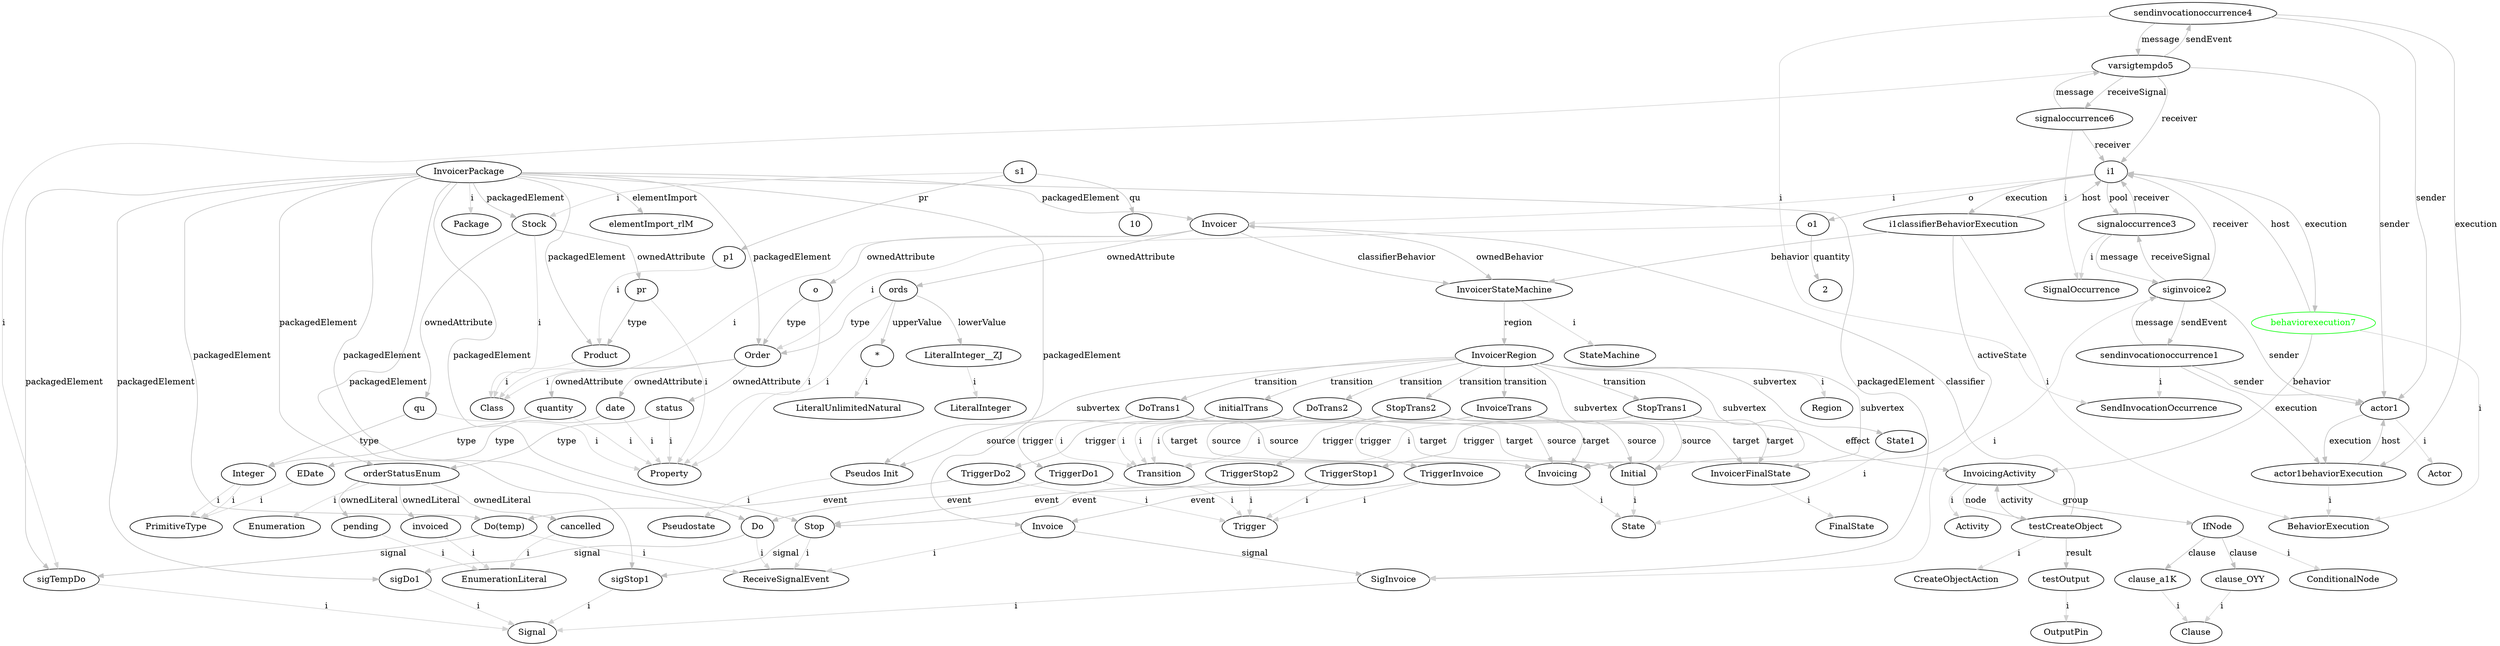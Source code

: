 digraph umlMetamodel {
	"InvoicerPackage" -> "Package" [label="i", color="lightgrey"]
	"InvoicerPackage" -> "elementImport_rlM" [label="elementImport", color="grey"]
	"InvoicerPackage" -> "Invoicer" [label="packagedElement", color="grey"]
	"Invoicer" -> "Class" [label="i", color="lightgrey"]
	"Invoicer" -> "InvoicerStateMachine" [label="classifierBehavior", color="grey"]
	"Invoicer" -> "o" [label="ownedAttribute", color="grey"]
	"o" -> "Property" [label="i", color="lightgrey"]
	"o" -> "Order" [label="type", color="grey"]
	"Invoicer" -> "ords" [label="ownedAttribute", color="grey"]
	"ords" -> "Property" [label="i", color="lightgrey"]
	"ords" -> "Order" [label="type", color="grey"]
	"ords" -> "*" [label="upperValue", color="grey"]
	"*" -> "LiteralUnlimitedNatural" [label="i", color="lightgrey"]
	"ords" -> "LiteralInteger__ZJ" [label="lowerValue", color="grey"]
	"LiteralInteger__ZJ" -> "LiteralInteger" [label="i", color="lightgrey"]
	"Invoicer" -> "InvoicerStateMachine" [label="ownedBehavior", color="grey"]
	"InvoicerStateMachine" -> "StateMachine" [label="i", color="lightgrey"]
	"InvoicerStateMachine" -> "InvoicerRegion" [label="region", color="grey"]
	"InvoicerRegion" -> "Region" [label="i", color="lightgrey"]
	"InvoicerRegion" -> "State1" [label="subvertex", color="grey"]
	"State1" -> "State" [label="i", color="lightgrey"]
	"InvoicerRegion" -> "Initial" [label="subvertex", color="grey"]
	"Initial" -> "State" [label="i", color="lightgrey"]
	"InvoicerRegion" -> "Pseudos Init" [label="subvertex", color="grey"]
	"Pseudos Init" -> "Pseudostate" [label="i", color="lightgrey"]
	"InvoicerRegion" -> "Invoicing" [label="subvertex", color="grey"]
	"Invoicing" -> "State" [label="i", color="lightgrey"]
	"InvoicerRegion" -> "InvoicerFinalState" [label="subvertex", color="grey"]
	"InvoicerFinalState" -> "FinalState" [label="i", color="lightgrey"]
	"InvoicerRegion" -> "initialTrans" [label="transition", color="grey"]
	"initialTrans" -> "Transition" [label="i", color="lightgrey"]
	"initialTrans" -> "Pseudos Init" [label="source", color="grey"]
	"initialTrans" -> "Initial" [label="target", color="grey"]
	"InvoicerRegion" -> "InvoiceTrans" [label="transition", color="grey"]
	"InvoiceTrans" -> "Transition" [label="i", color="lightgrey"]
	"InvoiceTrans" -> "Initial" [label="source", color="grey"]
	"InvoiceTrans" -> "Invoicing" [label="target", color="grey"]
	"InvoiceTrans" -> "TriggerInvoice" [label="trigger", color="grey"]
	"TriggerInvoice" -> "Trigger" [label="i", color="lightgrey"]
	"TriggerInvoice" -> "Invoice" [label="event", color="grey"]
	"InvoicerRegion" -> "DoTrans1" [label="transition", color="grey"]
	"DoTrans1" -> "Transition" [label="i", color="lightgrey"]
	"DoTrans1" -> "Invoicing" [label="source", color="grey"]
	"DoTrans1" -> "Initial" [label="target", color="grey"]
	"DoTrans1" -> "TriggerDo1" [label="trigger", color="grey"]
	"TriggerDo1" -> "Trigger" [label="i", color="lightgrey"]
	"TriggerDo1" -> "Do" [label="event", color="grey"]
	"InvoicerRegion" -> "StopTrans1" [label="transition", color="grey"]
	"StopTrans1" -> "Transition" [label="i", color="lightgrey"]
	"StopTrans1" -> "Initial" [label="source", color="grey"]
	"StopTrans1" -> "InvoicerFinalState" [label="target", color="grey"]
	"StopTrans1" -> "TriggerStop1" [label="trigger", color="grey"]
	"TriggerStop1" -> "Trigger" [label="i", color="lightgrey"]
	"TriggerStop1" -> "Stop" [label="event", color="grey"]
	"InvoicerRegion" -> "StopTrans2" [label="transition", color="grey"]
	"StopTrans2" -> "Transition" [label="i", color="lightgrey"]
	"StopTrans2" -> "Invoicing" [label="source", color="grey"]
	"StopTrans2" -> "InvoicerFinalState" [label="target", color="grey"]
	"StopTrans2" -> "TriggerStop2" [label="trigger", color="grey"]
	"TriggerStop2" -> "Trigger" [label="i", color="lightgrey"]
	"TriggerStop2" -> "Stop" [label="event", color="grey"]
	"InvoicerRegion" -> "DoTrans2" [label="transition", color="grey"]
	"DoTrans2" -> "Transition" [label="i", color="lightgrey"]
	"InvoicingActivity" -> "Activity" [label="i", color="lightgrey"]
	"InvoicingActivity" -> "testCreateObject" [label="node", color="grey"]
	"testCreateObject" -> "InvoicingActivity" [label="activity", color="grey"]
	"testCreateObject" -> "CreateObjectAction" [label="i", color="lightgrey"]
	"testCreateObject" -> "Invoicer" [label="classifier", color="grey"]
	"testCreateObject" -> "testOutput" [label="result", color="grey"]
	"testOutput" -> "OutputPin" [label="i", color="lightgrey"]
	"InvoicingActivity" -> "IfNode" [label="group", color="grey"]
	"IfNode" -> "ConditionalNode" [label="i", color="lightgrey"]
	"IfNode" -> "clause_OYY" [label="clause", color="grey"]
	"clause_OYY" -> "Clause" [label="i", color="lightgrey"]
	"IfNode" -> "clause_a1K" [label="clause", color="grey"]
	"clause_a1K" -> "Clause" [label="i", color="lightgrey"]
	"DoTrans2" -> "TriggerDo2" [label="trigger", color="grey"]
	"TriggerDo2" -> "Trigger" [label="i", color="lightgrey"]
	"TriggerDo2" -> "Do(temp)" [label="event", color="grey"]
	"InvoicerPackage" -> "Do" [label="packagedElement", color="grey"]
	"Do" -> "ReceiveSignalEvent" [label="i", color="lightgrey"]
	"Do" -> "sigDo1" [label="signal", color="grey"]
	"InvoicerPackage" -> "sigDo1" [label="packagedElement", color="grey"]
	"sigDo1" -> "Signal" [label="i", color="lightgrey"]
	"InvoicerPackage" -> "Do(temp)" [label="packagedElement", color="grey"]
	"Do(temp)" -> "ReceiveSignalEvent" [label="i", color="lightgrey"]
	"Do(temp)" -> "sigTempDo" [label="signal", color="grey"]
	"InvoicerPackage" -> "sigTempDo" [label="packagedElement", color="grey"]
	"sigTempDo" -> "Signal" [label="i", color="lightgrey"]
	"InvoicerPackage" -> "Stop" [label="packagedElement", color="grey"]
	"Stop" -> "ReceiveSignalEvent" [label="i", color="lightgrey"]
	"Stop" -> "sigStop1" [label="signal", color="grey"]
	"InvoicerPackage" -> "sigStop1" [label="packagedElement", color="grey"]
	"sigStop1" -> "Signal" [label="i", color="lightgrey"]
	"InvoicerPackage" -> "Invoice" [label="packagedElement", color="grey"]
	"Invoice" -> "ReceiveSignalEvent" [label="i", color="lightgrey"]
	"Invoice" -> "SigInvoice" [label="signal", color="grey"]
	"InvoicerPackage" -> "SigInvoice" [label="packagedElement", color="grey"]
	"SigInvoice" -> "Signal" [label="i", color="lightgrey"]
	"InvoicerPackage" -> "Order" [label="packagedElement", color="grey"]
	"Order" -> "Class" [label="i", color="lightgrey"]
	"Order" -> "quantity" [label="ownedAttribute", color="grey"]
	"quantity" -> "Property" [label="i", color="lightgrey"]
	"quantity" -> "Integer" [label="type", color="grey"]
	"Integer" -> "PrimitiveType" [label="i", color="lightgrey"]
	"Order" -> "date" [label="ownedAttribute", color="grey"]
	"date" -> "Property" [label="i", color="lightgrey"]
	"date" -> "EDate" [label="type", color="grey"]
	"EDate" -> "PrimitiveType" [label="i", color="lightgrey"]
	"Order" -> "status" [label="ownedAttribute", color="grey"]
	"status" -> "Property" [label="i", color="lightgrey"]
	"status" -> "orderStatusEnum" [label="type", color="grey"]
	"InvoicerPackage" -> "Stock" [label="packagedElement", color="grey"]
	"Stock" -> "Class" [label="i", color="lightgrey"]
	"Stock" -> "pr" [label="ownedAttribute", color="grey"]
	"pr" -> "Property" [label="i", color="lightgrey"]
	"pr" -> "Product" [label="type", color="grey"]
	"Stock" -> "qu" [label="ownedAttribute", color="grey"]
	"qu" -> "Property" [label="i", color="lightgrey"]
	"qu" -> "Integer" [label="type", color="grey"]
	"Integer" -> "PrimitiveType" [label="i", color="lightgrey"]
	"InvoicerPackage" -> "Product" [label="packagedElement", color="grey"]
	"Product" -> "Class" [label="i", color="lightgrey"]
	"InvoicerPackage" -> "orderStatusEnum" [label="packagedElement", color="grey"]
	"orderStatusEnum" -> "Enumeration" [label="i", color="lightgrey"]
	"orderStatusEnum" -> "pending" [label="ownedLiteral", color="grey"]
	"pending" -> "EnumerationLiteral" [label="i", color="lightgrey"]
	"orderStatusEnum" -> "invoiced" [label="ownedLiteral", color="grey"]
	"invoiced" -> "EnumerationLiteral" [label="i", color="lightgrey"]
	"orderStatusEnum" -> "cancelled" [label="ownedLiteral", color="grey"]
	"cancelled" -> "EnumerationLiteral" [label="i", color="lightgrey"]
	"i1" -> "Invoicer" [label="i", color="lightgrey"]
	"i1classifierBehaviorExecution" -> "BehaviorExecution" [label="i", color="lightgrey"]
	"i1" -> "i1classifierBehaviorExecution" [label="execution", color="grey"]
	"i1classifierBehaviorExecution" -> "i1" [label="host", color="grey"]
	"i1classifierBehaviorExecution" -> "InvoicerStateMachine" [label="behavior", color="grey"]
	"i1" -> "o1" [label="o", color="grey"]
	"o1" -> "Order" [label="i", color="lightgrey"]
	"o1" -> "2" [label="quantity", color="grey"]
	"s1" -> "Stock" [label="i", color="lightgrey"]
	"s1" -> "p1" [label="pr", color="grey"]
	"s1" -> "10" [label="qu", color="grey"]
	"p1" -> "Product" [label="i", color="lightgrey"]
	"actor1" -> "Actor" [label="i", color="lightgrey"]
	"actor1behaviorExecution" -> "BehaviorExecution" [label="i", color="lightgrey"]
	"actor1" -> "actor1behaviorExecution" [label="execution", color="grey"]
	"actor1behaviorExecution" -> "actor1" [label="host", color="grey"]
	"sendinvocationoccurrence1" -> "SendInvocationOccurrence" [label="i", color="lightgrey"]
	"sendinvocationoccurrence1" -> "siginvoice2" [label="message", color="grey"]
	"siginvoice2" -> "sendinvocationoccurrence1" [label="sendEvent", color="grey"]
	"siginvoice2" -> "signaloccurrence3" [label="receiveSignal", color="grey"]
	"signaloccurrence3" -> "siginvoice2" [label="message", color="grey"]
	"signaloccurrence3" -> "SignalOccurrence" [label="i", color="lightgrey"]
	"siginvoice2" -> "SigInvoice" [label="i", color="lightgrey"]
	"signaloccurrence3" -> "i1" [label="receiver", color="grey"]
	"i1" -> "signaloccurrence3" [label="pool", color="grey"]
	"siginvoice2" -> "actor1" [label="sender", color="grey"]
	"sendinvocationoccurrence1" -> "actor1" [label="sender", color="grey"]
	"siginvoice2" -> "i1" [label="receiver", color="grey"]
	"sendinvocationoccurrence1" -> "actor1behaviorExecution" [label="execution", color="grey"]
	"sendinvocationoccurrence4" -> "SendInvocationOccurrence" [label="i", color="lightgrey"]
	"sendinvocationoccurrence4" -> "varsigtempdo5" [label="message", color="grey"]
	"varsigtempdo5" -> "sendinvocationoccurrence4" [label="sendEvent", color="grey"]
	"varsigtempdo5" -> "signaloccurrence6" [label="receiveSignal", color="grey"]
	"signaloccurrence6" -> "varsigtempdo5" [label="message", color="grey"]
	"signaloccurrence6" -> "SignalOccurrence" [label="i", color="lightgrey"]
	"varsigtempdo5" -> "sigTempDo" [label="i", color="lightgrey"]
	"signaloccurrence6" -> "i1" [label="receiver", color="grey"]
	"varsigtempdo5" -> "actor1" [label="sender", color="grey"]
	"sendinvocationoccurrence4" -> "actor1" [label="sender", color="grey"]
	"varsigtempdo5" -> "i1" [label="receiver", color="grey"]
	"sendinvocationoccurrence4" -> "actor1behaviorExecution" [label="execution", color="grey"]
	"DoTrans2" -> "Invoicing" [label="target", color="grey"]
	"i1classifierBehaviorExecution" -> "Invoicing" [label="activeState", color="grey"]
	"behaviorexecution7" -> "InvoicingActivity" [label="behavior", color="grey"]
	"behaviorexecution7" [color="green", fontcolor="green"]
	"behaviorexecution7" -> "BehaviorExecution" [label="i", color="lightgrey"]
	"behaviorexecution7" [color="green", fontcolor="green"]
	"behaviorexecution7" -> "i1" [label="host", color="grey"]
	"behaviorexecution7" [color="green", fontcolor="green"]
	"i1" -> "behaviorexecution7" [label="execution", color="grey"]
	"behaviorexecution7" [color="green", fontcolor="green"]
	"DoTrans2" -> "InvoicingActivity" [label="effect", color="grey"]
	"DoTrans2" -> "Invoicing" [label="source", color="grey"]
}
